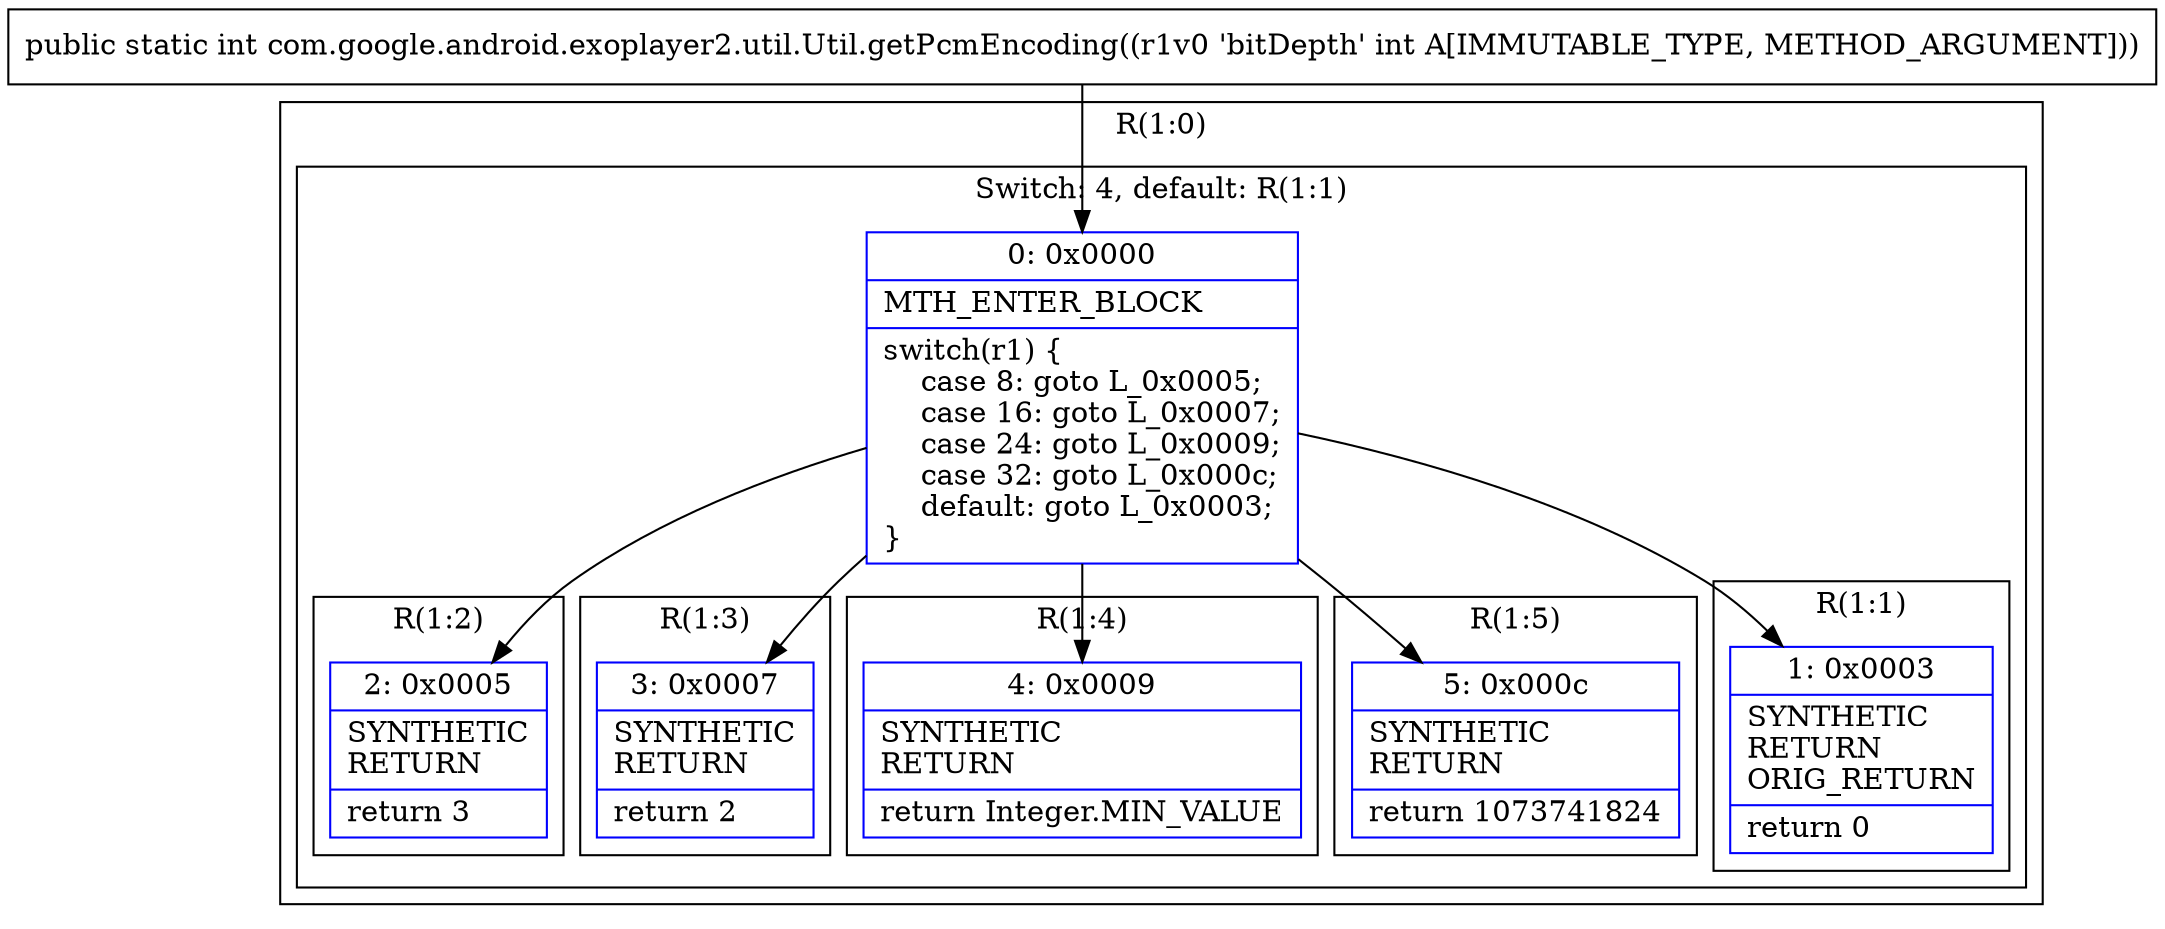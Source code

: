 digraph "CFG forcom.google.android.exoplayer2.util.Util.getPcmEncoding(I)I" {
subgraph cluster_Region_1695974230 {
label = "R(1:0)";
node [shape=record,color=blue];
subgraph cluster_SwitchRegion_1039197131 {
label = "Switch: 4, default: R(1:1)";
node [shape=record,color=blue];
Node_0 [shape=record,label="{0\:\ 0x0000|MTH_ENTER_BLOCK\l|switch(r1) \{\l    case 8: goto L_0x0005;\l    case 16: goto L_0x0007;\l    case 24: goto L_0x0009;\l    case 32: goto L_0x000c;\l    default: goto L_0x0003;\l\}\l}"];
subgraph cluster_Region_1039992611 {
label = "R(1:2)";
node [shape=record,color=blue];
Node_2 [shape=record,label="{2\:\ 0x0005|SYNTHETIC\lRETURN\l|return 3\l}"];
}
subgraph cluster_Region_1911382574 {
label = "R(1:3)";
node [shape=record,color=blue];
Node_3 [shape=record,label="{3\:\ 0x0007|SYNTHETIC\lRETURN\l|return 2\l}"];
}
subgraph cluster_Region_548422518 {
label = "R(1:4)";
node [shape=record,color=blue];
Node_4 [shape=record,label="{4\:\ 0x0009|SYNTHETIC\lRETURN\l|return Integer.MIN_VALUE\l}"];
}
subgraph cluster_Region_451150352 {
label = "R(1:5)";
node [shape=record,color=blue];
Node_5 [shape=record,label="{5\:\ 0x000c|SYNTHETIC\lRETURN\l|return 1073741824\l}"];
}
subgraph cluster_Region_1341512304 {
label = "R(1:1)";
node [shape=record,color=blue];
Node_1 [shape=record,label="{1\:\ 0x0003|SYNTHETIC\lRETURN\lORIG_RETURN\l|return 0\l}"];
}
}
}
MethodNode[shape=record,label="{public static int com.google.android.exoplayer2.util.Util.getPcmEncoding((r1v0 'bitDepth' int A[IMMUTABLE_TYPE, METHOD_ARGUMENT])) }"];
MethodNode -> Node_0;
Node_0 -> Node_1;
Node_0 -> Node_2;
Node_0 -> Node_3;
Node_0 -> Node_4;
Node_0 -> Node_5;
}

